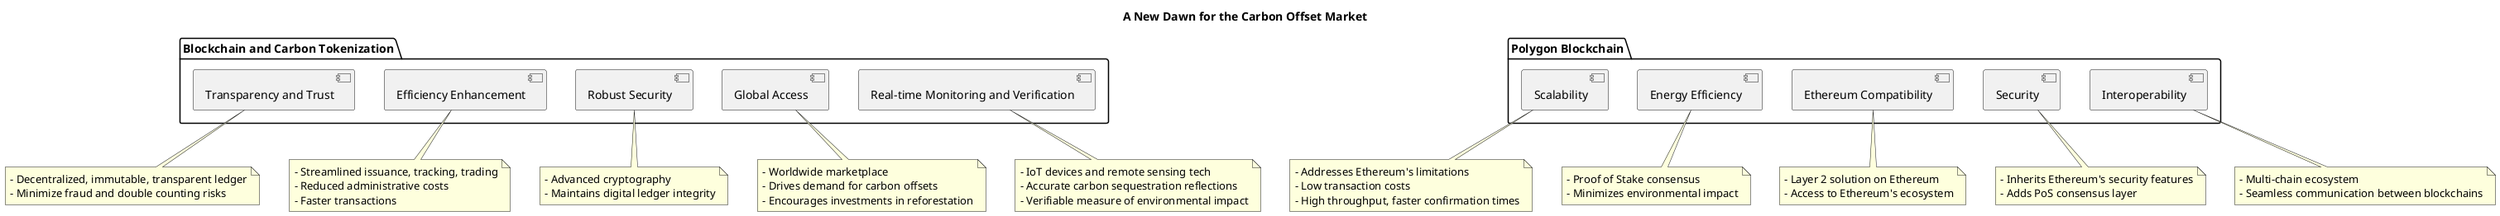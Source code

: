 @startuml x

title A New Dawn for the Carbon Offset Market

package "Blockchain and Carbon Tokenization" {
  [Transparency and Trust]
  [Efficiency Enhancement]
  [Robust Security]
  [Global Access]
  [Real-time Monitoring and Verification]
}

note bottom of [Transparency and Trust]
  - Decentralized, immutable, transparent ledger
  - Minimize fraud and double counting risks
end note

note bottom of [Efficiency Enhancement]
  - Streamlined issuance, tracking, trading
  - Reduced administrative costs
  - Faster transactions
end note

note bottom of [Robust Security]
  - Advanced cryptography
  - Maintains digital ledger integrity
end note

note bottom of [Global Access]
  - Worldwide marketplace
  - Drives demand for carbon offsets
  - Encourages investments in reforestation
end note

note bottom of [Real-time Monitoring and Verification]
  - IoT devices and remote sensing tech
  - Accurate carbon sequestration reflections
  - Verifiable measure of environmental impact
end note

package "Polygon Blockchain" {
  [Scalability]
  [Energy Efficiency]
  [Ethereum Compatibility]
  [Security]
  [Interoperability]
}

note bottom of [Scalability]
  - Addresses Ethereum's limitations
  - Low transaction costs
  - High throughput, faster confirmation times
end note

note bottom of [Energy Efficiency]
  - Proof of Stake consensus
  - Minimizes environmental impact
end note

note bottom of [Ethereum Compatibility]
  - Layer 2 solution on Ethereum
  - Access to Ethereum's ecosystem
end note

note bottom of [Security]
  - Inherits Ethereum's security features
  - Adds PoS consensus layer
end note

note bottom of [Interoperability]
  - Multi-chain ecosystem
  - Seamless communication between blockchains
end note

@enduml
